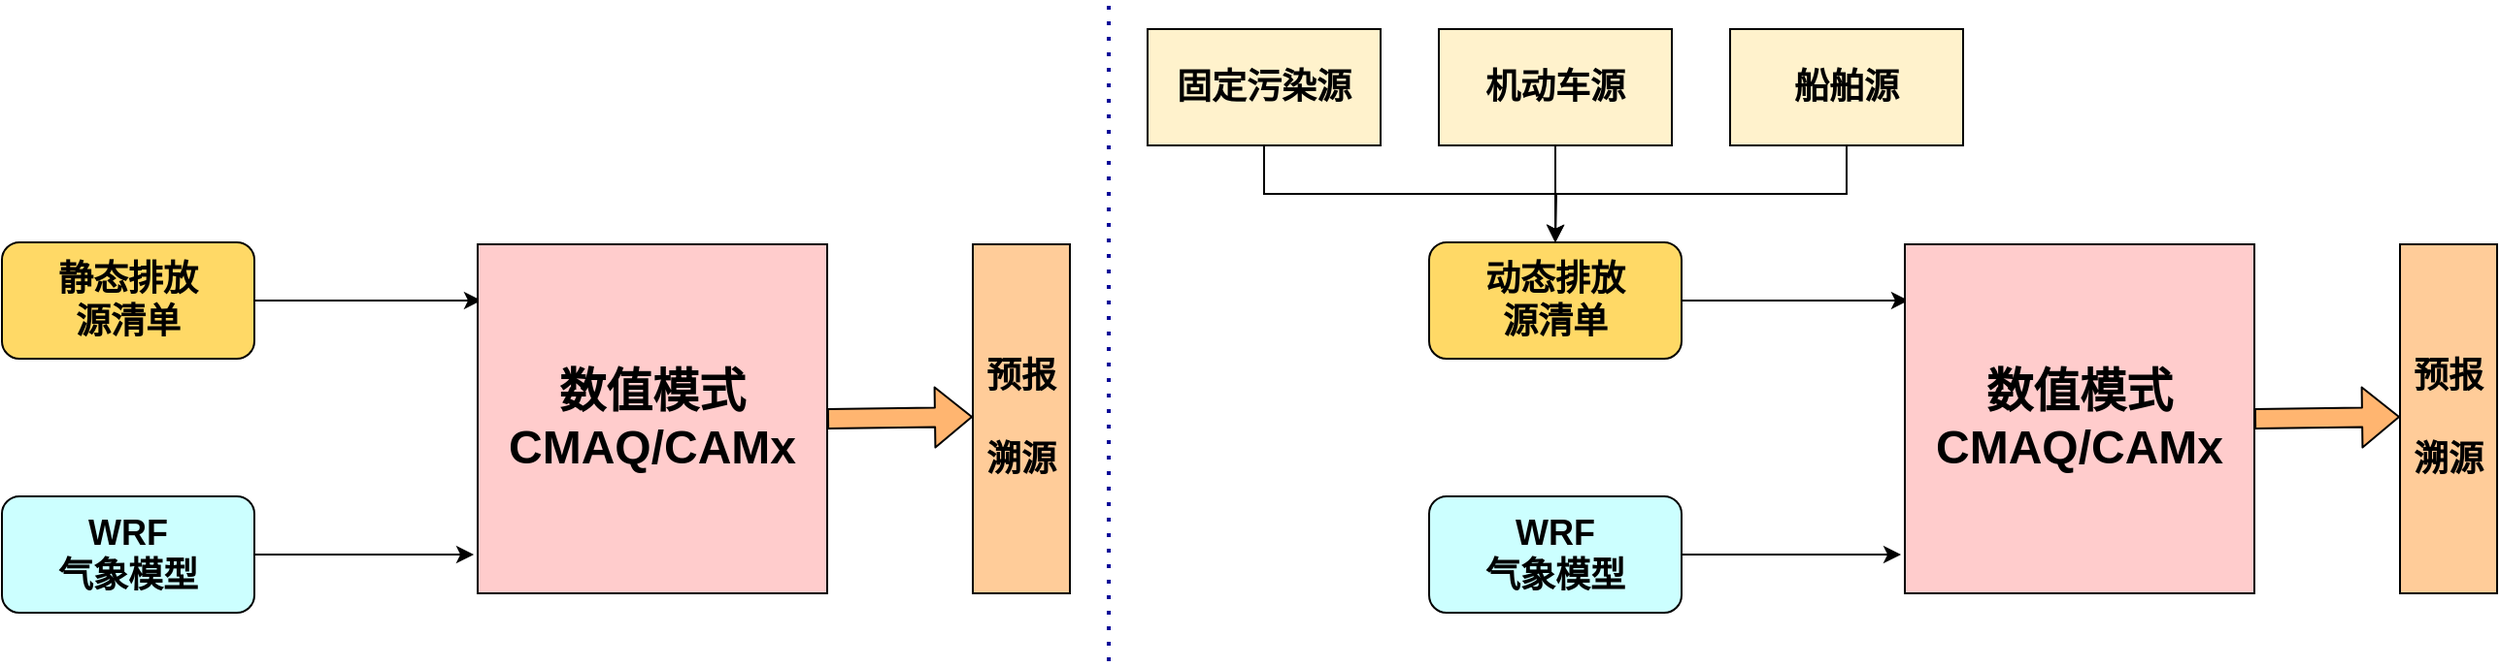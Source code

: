 <mxfile version="13.10.3" type="github">
  <diagram id="toPAOQZPl0oIFCjV4R8k" name="Page-1">
    <mxGraphModel dx="2037" dy="425" grid="1" gridSize="10" guides="1" tooltips="1" connect="1" arrows="1" fold="1" page="1" pageScale="1" pageWidth="1169" pageHeight="827" math="0" shadow="0">
      <root>
        <mxCell id="0" />
        <mxCell id="1" parent="0" />
        <mxCell id="B4uO9kgHyZsTL8DwEbhY-1" style="edgeStyle=orthogonalEdgeStyle;rounded=0;orthogonalLoop=1;jettySize=auto;html=1;exitX=1;exitY=0.5;exitDx=0;exitDy=0;entryX=0.011;entryY=0.161;entryDx=0;entryDy=0;entryPerimeter=0;" parent="1" source="B4uO9kgHyZsTL8DwEbhY-2" target="B4uO9kgHyZsTL8DwEbhY-5" edge="1">
          <mxGeometry relative="1" as="geometry">
            <mxPoint x="-325" y="445" as="targetPoint" />
          </mxGeometry>
        </mxCell>
        <mxCell id="B4uO9kgHyZsTL8DwEbhY-2" value="&lt;font style=&quot;font-size: 18px&quot;&gt;&lt;b&gt;静态&lt;/b&gt;&lt;b&gt;排放&lt;br&gt;源清单&lt;/b&gt;&lt;b&gt;&lt;br&gt;&lt;/b&gt;&lt;/font&gt;" style="rounded=1;whiteSpace=wrap;html=1;fillColor=#FFD966;" parent="1" vertex="1">
          <mxGeometry x="-570" y="414" width="130" height="60" as="geometry" />
        </mxCell>
        <mxCell id="B4uO9kgHyZsTL8DwEbhY-3" style="edgeStyle=orthogonalEdgeStyle;rounded=0;orthogonalLoop=1;jettySize=auto;html=1;exitX=1;exitY=0.5;exitDx=0;exitDy=0;entryX=-0.011;entryY=0.889;entryDx=0;entryDy=0;entryPerimeter=0;" parent="1" source="B4uO9kgHyZsTL8DwEbhY-4" target="B4uO9kgHyZsTL8DwEbhY-5" edge="1">
          <mxGeometry relative="1" as="geometry" />
        </mxCell>
        <mxCell id="B4uO9kgHyZsTL8DwEbhY-4" value="&lt;font style=&quot;font-size: 18px&quot;&gt;&lt;b&gt;WRF&lt;br&gt;&lt;/b&gt;&lt;b&gt;气象模型&lt;/b&gt;&lt;/font&gt;" style="rounded=1;whiteSpace=wrap;html=1;fillColor=#CCFFFF;" parent="1" vertex="1">
          <mxGeometry x="-570" y="545" width="130" height="60" as="geometry" />
        </mxCell>
        <mxCell id="B4uO9kgHyZsTL8DwEbhY-5" value="&lt;font style=&quot;font-size: 24px&quot;&gt;&lt;b&gt;数值模式&lt;br&gt;CMAQ/CAMx&lt;/b&gt;&lt;/font&gt;" style="whiteSpace=wrap;html=1;aspect=fixed;fillColor=#FFCCCC;" parent="1" vertex="1">
          <mxGeometry x="-325" y="415" width="180" height="180" as="geometry" />
        </mxCell>
        <mxCell id="B4uO9kgHyZsTL8DwEbhY-6" value="&lt;span style=&quot;font-size: 18px&quot;&gt;&lt;b&gt;预报&lt;br&gt;&lt;br&gt;&lt;/b&gt;&lt;/span&gt;&lt;font style=&quot;font-size: 18px&quot;&gt;&lt;b&gt;溯源&lt;/b&gt;&lt;/font&gt;" style="rounded=0;whiteSpace=wrap;html=1;fillColor=#FFCC99;" parent="1" vertex="1">
          <mxGeometry x="-70" y="415" width="50" height="180" as="geometry" />
        </mxCell>
        <mxCell id="B4uO9kgHyZsTL8DwEbhY-7" value="" style="shape=flexArrow;endArrow=classic;html=1;entryX=0;entryY=0.55;entryDx=0;entryDy=0;entryPerimeter=0;fillColor=#FFB570;" parent="1" edge="1">
          <mxGeometry width="50" height="50" relative="1" as="geometry">
            <mxPoint x="-145" y="505" as="sourcePoint" />
            <mxPoint x="-70" y="504" as="targetPoint" />
          </mxGeometry>
        </mxCell>
        <mxCell id="B4uO9kgHyZsTL8DwEbhY-8" style="edgeStyle=orthogonalEdgeStyle;rounded=0;orthogonalLoop=1;jettySize=auto;html=1;exitX=1;exitY=0.5;exitDx=0;exitDy=0;entryX=0.011;entryY=0.161;entryDx=0;entryDy=0;entryPerimeter=0;" parent="1" source="B4uO9kgHyZsTL8DwEbhY-9" target="B4uO9kgHyZsTL8DwEbhY-12" edge="1">
          <mxGeometry relative="1" as="geometry">
            <mxPoint x="410" y="445" as="targetPoint" />
          </mxGeometry>
        </mxCell>
        <mxCell id="B4uO9kgHyZsTL8DwEbhY-9" value="&lt;font style=&quot;font-size: 18px&quot;&gt;&lt;b&gt;动态&lt;/b&gt;&lt;b&gt;排放&lt;br&gt;源清单&lt;/b&gt;&lt;b&gt;&lt;br&gt;&lt;/b&gt;&lt;/font&gt;" style="rounded=1;whiteSpace=wrap;html=1;fillColor=#FFD966;" parent="1" vertex="1">
          <mxGeometry x="165" y="414" width="130" height="60" as="geometry" />
        </mxCell>
        <mxCell id="B4uO9kgHyZsTL8DwEbhY-10" style="edgeStyle=orthogonalEdgeStyle;rounded=0;orthogonalLoop=1;jettySize=auto;html=1;exitX=1;exitY=0.5;exitDx=0;exitDy=0;entryX=-0.011;entryY=0.889;entryDx=0;entryDy=0;entryPerimeter=0;" parent="1" source="B4uO9kgHyZsTL8DwEbhY-11" target="B4uO9kgHyZsTL8DwEbhY-12" edge="1">
          <mxGeometry relative="1" as="geometry" />
        </mxCell>
        <mxCell id="B4uO9kgHyZsTL8DwEbhY-11" value="&lt;font style=&quot;font-size: 18px&quot;&gt;&lt;b&gt;WRF&lt;br&gt;&lt;/b&gt;&lt;b&gt;气象模型&lt;/b&gt;&lt;/font&gt;" style="rounded=1;whiteSpace=wrap;html=1;fillColor=#CCFFFF;" parent="1" vertex="1">
          <mxGeometry x="165" y="545" width="130" height="60" as="geometry" />
        </mxCell>
        <mxCell id="B4uO9kgHyZsTL8DwEbhY-12" value="&lt;font style=&quot;font-size: 24px&quot;&gt;&lt;b&gt;数值模式&lt;br&gt;CMAQ/CAMx&lt;/b&gt;&lt;/font&gt;" style="whiteSpace=wrap;html=1;aspect=fixed;fillColor=#FFCCCC;" parent="1" vertex="1">
          <mxGeometry x="410" y="415" width="180" height="180" as="geometry" />
        </mxCell>
        <mxCell id="B4uO9kgHyZsTL8DwEbhY-13" value="&lt;span style=&quot;font-size: 18px&quot;&gt;&lt;b&gt;预报&lt;br&gt;&lt;br&gt;&lt;/b&gt;&lt;/span&gt;&lt;font style=&quot;font-size: 18px&quot;&gt;&lt;b&gt;溯源&lt;/b&gt;&lt;/font&gt;" style="rounded=0;whiteSpace=wrap;html=1;fillColor=#FFCC99;" parent="1" vertex="1">
          <mxGeometry x="665" y="415" width="50" height="180" as="geometry" />
        </mxCell>
        <mxCell id="B4uO9kgHyZsTL8DwEbhY-14" value="" style="shape=flexArrow;endArrow=classic;html=1;entryX=0;entryY=0.55;entryDx=0;entryDy=0;entryPerimeter=0;fillColor=#FFB570;" parent="1" edge="1">
          <mxGeometry width="50" height="50" relative="1" as="geometry">
            <mxPoint x="590" y="505" as="sourcePoint" />
            <mxPoint x="665" y="504" as="targetPoint" />
          </mxGeometry>
        </mxCell>
        <mxCell id="B4uO9kgHyZsTL8DwEbhY-15" style="edgeStyle=orthogonalEdgeStyle;rounded=0;orthogonalLoop=1;jettySize=auto;html=1;exitX=0.5;exitY=1;exitDx=0;exitDy=0;entryX=0.5;entryY=0;entryDx=0;entryDy=0;" parent="1" source="B4uO9kgHyZsTL8DwEbhY-16" target="B4uO9kgHyZsTL8DwEbhY-9" edge="1">
          <mxGeometry relative="1" as="geometry" />
        </mxCell>
        <mxCell id="B4uO9kgHyZsTL8DwEbhY-16" value="&lt;b&gt;&lt;font style=&quot;font-size: 18px&quot;&gt;固定污染源&lt;/font&gt;&lt;/b&gt;" style="rounded=0;whiteSpace=wrap;html=1;fillColor=#fff2cc;" parent="1" vertex="1">
          <mxGeometry x="20" y="304" width="120" height="60" as="geometry" />
        </mxCell>
        <mxCell id="B4uO9kgHyZsTL8DwEbhY-17" style="edgeStyle=orthogonalEdgeStyle;rounded=0;orthogonalLoop=1;jettySize=auto;html=1;exitX=0.5;exitY=1;exitDx=0;exitDy=0;" parent="1" source="B4uO9kgHyZsTL8DwEbhY-18" edge="1">
          <mxGeometry relative="1" as="geometry">
            <mxPoint x="230" y="414" as="targetPoint" />
          </mxGeometry>
        </mxCell>
        <mxCell id="B4uO9kgHyZsTL8DwEbhY-18" value="&lt;font style=&quot;font-size: 18px&quot;&gt;&lt;b&gt;机动车源&lt;/b&gt;&lt;/font&gt;" style="rounded=0;whiteSpace=wrap;html=1;fillColor=#fff2cc;" parent="1" vertex="1">
          <mxGeometry x="170" y="304" width="120" height="60" as="geometry" />
        </mxCell>
        <mxCell id="B4uO9kgHyZsTL8DwEbhY-19" style="edgeStyle=orthogonalEdgeStyle;rounded=0;orthogonalLoop=1;jettySize=auto;html=1;exitX=0.5;exitY=1;exitDx=0;exitDy=0;" parent="1" source="B4uO9kgHyZsTL8DwEbhY-20" edge="1">
          <mxGeometry relative="1" as="geometry">
            <mxPoint x="230" y="414" as="targetPoint" />
          </mxGeometry>
        </mxCell>
        <mxCell id="B4uO9kgHyZsTL8DwEbhY-20" value="&lt;font style=&quot;font-size: 18px&quot;&gt;&lt;b&gt;船舶源&lt;/b&gt;&lt;/font&gt;" style="rounded=0;whiteSpace=wrap;html=1;fillColor=#fff2cc;" parent="1" vertex="1">
          <mxGeometry x="320" y="304" width="120" height="60" as="geometry" />
        </mxCell>
        <mxCell id="B4uO9kgHyZsTL8DwEbhY-22" value="" style="endArrow=none;dashed=1;html=1;dashPattern=1 3;strokeWidth=2;strokeColor=#000099;" parent="1" edge="1">
          <mxGeometry width="50" height="50" relative="1" as="geometry">
            <mxPoint y="630" as="sourcePoint" />
            <mxPoint y="290" as="targetPoint" />
          </mxGeometry>
        </mxCell>
      </root>
    </mxGraphModel>
  </diagram>
</mxfile>
